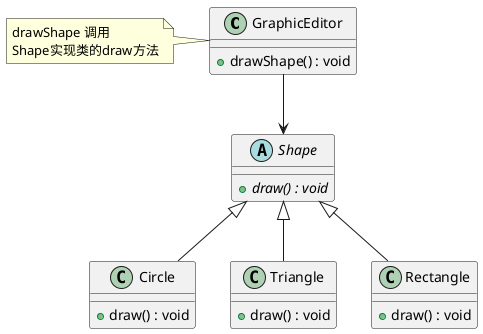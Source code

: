 @startuml
'https://plantuml.com/class-diagram

class GraphicEditor
{
    + drawShape() : void
}

note left of GraphicEditor
    drawShape 调用
    Shape实现类的draw方法
end note

GraphicEditor --> Shape

abstract class Shape
{
    + {abstract} draw() : void
}

class Circle
{
    + draw() : void
}

class Triangle
{
    + draw() : void
}

class Rectangle
{
    + draw() : void
}

Shape <|-- Circle
Shape <|-- Rectangle
Shape <|-- Triangle

@enduml
